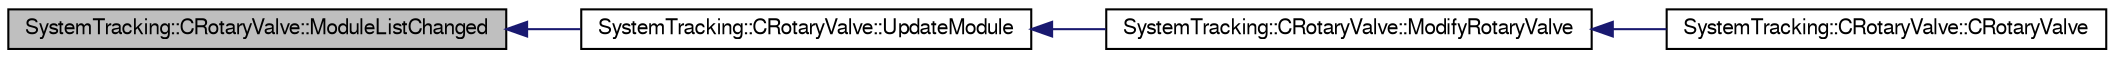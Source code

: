digraph G
{
  edge [fontname="FreeSans",fontsize="10",labelfontname="FreeSans",labelfontsize="10"];
  node [fontname="FreeSans",fontsize="10",shape=record];
  rankdir="LR";
  Node1 [label="SystemTracking::CRotaryValve::ModuleListChanged",height=0.2,width=0.4,color="black", fillcolor="grey75", style="filled" fontcolor="black"];
  Node1 -> Node2 [dir="back",color="midnightblue",fontsize="10",style="solid"];
  Node2 [label="SystemTracking::CRotaryValve::UpdateModule",height=0.2,width=0.4,color="black", fillcolor="white", style="filled",URL="$classSystemTracking_1_1CRotaryValve.html#aa1c1096efaa4e1d3180575a37d9b1b15",tooltip="slot for update module."];
  Node2 -> Node3 [dir="back",color="midnightblue",fontsize="10",style="solid"];
  Node3 [label="SystemTracking::CRotaryValve::ModifyRotaryValve",height=0.2,width=0.4,color="black", fillcolor="white", style="filled",URL="$classSystemTracking_1_1CRotaryValve.html#a6e0848acc61f232eeff7cd1cddaeec41",tooltip="slot for modify Rotary valve."];
  Node3 -> Node4 [dir="back",color="midnightblue",fontsize="10",style="solid"];
  Node4 [label="SystemTracking::CRotaryValve::CRotaryValve",height=0.2,width=0.4,color="black", fillcolor="white", style="filled",URL="$classSystemTracking_1_1CRotaryValve.html#ad1ba1c8baaa57a937e855a27159c70d7",tooltip="Default constructor."];
}
